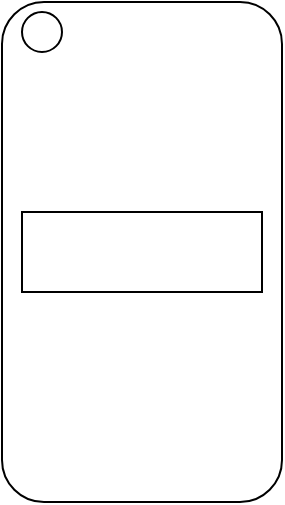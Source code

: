 <mxfile version="14.6.9" type="github"><diagram id="R-NZCuQEYyeutYcGh4Ux" name="Page-1"><mxGraphModel dx="1422" dy="794" grid="1" gridSize="10" guides="1" tooltips="1" connect="1" arrows="1" fold="1" page="1" pageScale="1" pageWidth="850" pageHeight="1100" math="0" shadow="0"><root><mxCell id="0"/><mxCell id="1" parent="0"/><mxCell id="PIhkE_CuLBJ_boXJXRdu-1" value="" style="rounded=1;whiteSpace=wrap;html=1;rotation=90;" vertex="1" parent="1"><mxGeometry x="160" y="270" width="250" height="140" as="geometry"/></mxCell><mxCell id="PIhkE_CuLBJ_boXJXRdu-4" value="" style="rounded=0;whiteSpace=wrap;html=1;" vertex="1" parent="1"><mxGeometry x="225" y="320" width="120" height="40" as="geometry"/></mxCell><mxCell id="PIhkE_CuLBJ_boXJXRdu-7" value="" style="ellipse;whiteSpace=wrap;html=1;aspect=fixed;" vertex="1" parent="1"><mxGeometry x="225" y="220" width="20" height="20" as="geometry"/></mxCell></root></mxGraphModel></diagram></mxfile>